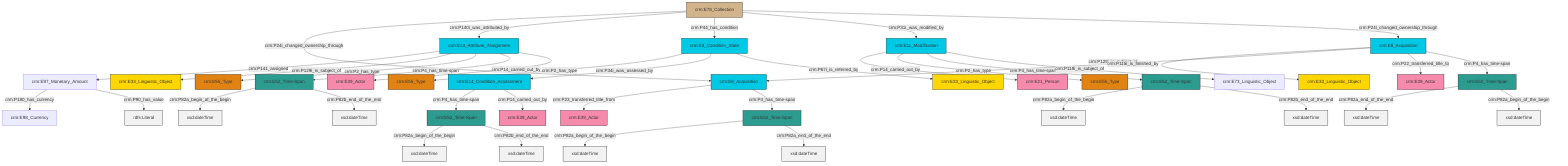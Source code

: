 graph TD
classDef Literal fill:#f2f2f2,stroke:#000000;
classDef CRM_Entity fill:#FFFFFF,stroke:#000000;
classDef Temporal_Entity fill:#00C9E6, stroke:#000000;
classDef Type fill:#E18312, stroke:#000000;
classDef Time-Span fill:#2C9C91, stroke:#000000;
classDef Appellation fill:#FFEB7F, stroke:#000000;
classDef Place fill:#008836, stroke:#000000;
classDef Persistent_Item fill:#B266B2, stroke:#000000;
classDef Conceptual_Object fill:#FFD700, stroke:#000000;
classDef Physical_Thing fill:#D2B48C, stroke:#000000;
classDef Actor fill:#f58aad, stroke:#000000;
classDef PC_Classes fill:#4ce600, stroke:#000000;
classDef Multi fill:#cccccc,stroke:#000000;

2["crm:E52_Time-Span"]:::Time-Span -->|crm:P82a_begin_of_the_begin| 3[xsd:dateTime]:::Literal
10["crm:E52_Time-Span"]:::Time-Span -->|crm:P82a_begin_of_the_begin| 11[xsd:dateTime]:::Literal
12["crm:E11_Modification"]:::Temporal_Entity -->|crm:P14_carried_out_by| 13["crm:E21_Person"]:::Actor
15["crm:E78_Collection"]:::Physical_Thing -->|crm:P24i_changed_ownership_through| 16["crm:E8_Acquisition"]:::Temporal_Entity
16["crm:E8_Acquisition"]:::Temporal_Entity -->|crm:P23_transferred_title_from| 19["crm:E39_Actor"]:::Actor
15["crm:E78_Collection"]:::Physical_Thing -->|crm:P140i_was_attributed_by| 24["crm:E13_Attribute_Assignment"]:::Temporal_Entity
17["crm:E52_Time-Span"]:::Time-Span -->|crm:P82a_end_of_the_end| 27[xsd:dateTime]:::Literal
10["crm:E52_Time-Span"]:::Time-Span -->|crm:P82b_end_of_the_end| 28[xsd:dateTime]:::Literal
24["crm:E13_Attribute_Assignment"]:::Temporal_Entity -->|crm:P141_assigned| 29["crm:E97_Monetary_Amount"]:::Default
30["crm:E52_Time-Span"]:::Time-Span -->|crm:P82a_begin_of_the_begin| 31[xsd:dateTime]:::Literal
24["crm:E13_Attribute_Assignment"]:::Temporal_Entity -->|crm:P129i_is_subject_of| 32["crm:E33_Linguistic_Object"]:::Conceptual_Object
15["crm:E78_Collection"]:::Physical_Thing -->|crm:P44_has_condition| 0["crm:E3_Condition_State"]:::Temporal_Entity
30["crm:E52_Time-Span"]:::Time-Span -->|crm:P82b_end_of_the_end| 36[xsd:dateTime]:::Literal
8["crm:E14_Condition_Assessment"]:::Temporal_Entity -->|crm:P4_has_time-span| 2["crm:E52_Time-Span"]:::Time-Span
12["crm:E11_Modification"]:::Temporal_Entity -->|crm:P2_has_type| 37["crm:E55_Type"]:::Type
6["crm:E8_Acquisition"]:::Temporal_Entity -->|crm:P129i_is_subject_of| 38["crm:E33_Linguistic_Object"]:::Conceptual_Object
0["crm:E3_Condition_State"]:::Temporal_Entity -->|crm:P2_has_type| 40["crm:E55_Type"]:::Type
41["crm:E52_Time-Span"]:::Time-Span -->|crm:P82a_begin_of_the_begin| 42[xsd:dateTime]:::Literal
24["crm:E13_Attribute_Assignment"]:::Temporal_Entity -->|crm:P2_has_type| 44["crm:E55_Type"]:::Type
15["crm:E78_Collection"]:::Physical_Thing -->|crm:P31i_was_modified_by| 12["crm:E11_Modification"]:::Temporal_Entity
8["crm:E14_Condition_Assessment"]:::Temporal_Entity -->|crm:P14_carried_out_by| 20["crm:E39_Actor"]:::Actor
15["crm:E78_Collection"]:::Physical_Thing -->|crm:P24i_changed_ownership_through| 6["crm:E8_Acquisition"]:::Temporal_Entity
12["crm:E11_Modification"]:::Temporal_Entity -->|crm:P4_has_time-span| 30["crm:E52_Time-Span"]:::Time-Span
41["crm:E52_Time-Span"]:::Time-Span -->|crm:P82a_end_of_the_end| 54[xsd:dateTime]:::Literal
17["crm:E52_Time-Span"]:::Time-Span -->|crm:P82a_begin_of_the_begin| 55[xsd:dateTime]:::Literal
2["crm:E52_Time-Span"]:::Time-Span -->|crm:P82b_end_of_the_end| 56[xsd:dateTime]:::Literal
29["crm:E97_Monetary_Amount"]:::Default -->|crm:P180_has_currency| 34["crm:E98_Currency"]:::Default
0["crm:E3_Condition_State"]:::Temporal_Entity -->|crm:P34i_was_assessed_by| 8["crm:E14_Condition_Assessment"]:::Temporal_Entity
16["crm:E8_Acquisition"]:::Temporal_Entity -->|crm:P4_has_time-span| 41["crm:E52_Time-Span"]:::Time-Span
0["crm:E3_Condition_State"]:::Temporal_Entity -->|crm:P67i_is_referred_by| 4["crm:E33_Linguistic_Object"]:::Conceptual_Object
12["crm:E11_Modification"]:::Temporal_Entity -->|crm:P119i_is_subject_of| 22["crm:E73_Linguistic_Object"]:::Default
29["crm:E97_Monetary_Amount"]:::Default -->|crm:P90_has_value| 60[rdfs:Literal]:::Literal
6["crm:E8_Acquisition"]:::Temporal_Entity -->|crm:P115i_is_finished_by| 16["crm:E8_Acquisition"]:::Temporal_Entity
24["crm:E13_Attribute_Assignment"]:::Temporal_Entity -->|crm:P4_has_time-span| 10["crm:E52_Time-Span"]:::Time-Span
6["crm:E8_Acquisition"]:::Temporal_Entity -->|crm:P22_transferred_title_to| 58["crm:E39_Actor"]:::Actor
24["crm:E13_Attribute_Assignment"]:::Temporal_Entity -->|crm:P14_carried_out_by| 25["crm:E39_Actor"]:::Actor
6["crm:E8_Acquisition"]:::Temporal_Entity -->|crm:P4_has_time-span| 17["crm:E52_Time-Span"]:::Time-Span